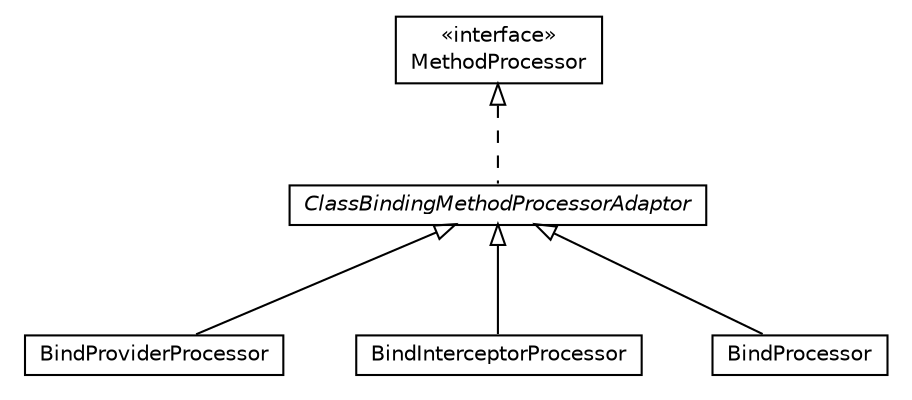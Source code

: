 #!/usr/local/bin/dot
#
# Class diagram 
# Generated by UMLGraph version 5.1 (http://www.umlgraph.org/)
#

digraph G {
	edge [fontname="Helvetica",fontsize=10,labelfontname="Helvetica",labelfontsize=10];
	node [fontname="Helvetica",fontsize=10,shape=plaintext];
	nodesep=0.25;
	ranksep=0.5;
	// org.androidtransfuse.analysis.module.BindProviderProcessor
	c1969 [label=<<table title="org.androidtransfuse.analysis.module.BindProviderProcessor" border="0" cellborder="1" cellspacing="0" cellpadding="2" port="p" href="./BindProviderProcessor.html">
		<tr><td><table border="0" cellspacing="0" cellpadding="1">
<tr><td align="center" balign="center"> BindProviderProcessor </td></tr>
		</table></td></tr>
		</table>>, fontname="Helvetica", fontcolor="black", fontsize=10.0];
	// org.androidtransfuse.analysis.module.MethodProcessor
	c1970 [label=<<table title="org.androidtransfuse.analysis.module.MethodProcessor" border="0" cellborder="1" cellspacing="0" cellpadding="2" port="p" href="./MethodProcessor.html">
		<tr><td><table border="0" cellspacing="0" cellpadding="1">
<tr><td align="center" balign="center"> &#171;interface&#187; </td></tr>
<tr><td align="center" balign="center"> MethodProcessor </td></tr>
		</table></td></tr>
		</table>>, fontname="Helvetica", fontcolor="black", fontsize=10.0];
	// org.androidtransfuse.analysis.module.BindInterceptorProcessor
	c1971 [label=<<table title="org.androidtransfuse.analysis.module.BindInterceptorProcessor" border="0" cellborder="1" cellspacing="0" cellpadding="2" port="p" href="./BindInterceptorProcessor.html">
		<tr><td><table border="0" cellspacing="0" cellpadding="1">
<tr><td align="center" balign="center"> BindInterceptorProcessor </td></tr>
		</table></td></tr>
		</table>>, fontname="Helvetica", fontcolor="black", fontsize=10.0];
	// org.androidtransfuse.analysis.module.ClassBindingMethodProcessorAdaptor
	c1972 [label=<<table title="org.androidtransfuse.analysis.module.ClassBindingMethodProcessorAdaptor" border="0" cellborder="1" cellspacing="0" cellpadding="2" port="p" href="./ClassBindingMethodProcessorAdaptor.html">
		<tr><td><table border="0" cellspacing="0" cellpadding="1">
<tr><td align="center" balign="center"><font face="Helvetica-Oblique"> ClassBindingMethodProcessorAdaptor </font></td></tr>
		</table></td></tr>
		</table>>, fontname="Helvetica", fontcolor="black", fontsize=10.0];
	// org.androidtransfuse.analysis.module.BindProcessor
	c1973 [label=<<table title="org.androidtransfuse.analysis.module.BindProcessor" border="0" cellborder="1" cellspacing="0" cellpadding="2" port="p" href="./BindProcessor.html">
		<tr><td><table border="0" cellspacing="0" cellpadding="1">
<tr><td align="center" balign="center"> BindProcessor </td></tr>
		</table></td></tr>
		</table>>, fontname="Helvetica", fontcolor="black", fontsize=10.0];
	//org.androidtransfuse.analysis.module.BindProviderProcessor extends org.androidtransfuse.analysis.module.ClassBindingMethodProcessorAdaptor
	c1972:p -> c1969:p [dir=back,arrowtail=empty];
	//org.androidtransfuse.analysis.module.BindInterceptorProcessor extends org.androidtransfuse.analysis.module.ClassBindingMethodProcessorAdaptor
	c1972:p -> c1971:p [dir=back,arrowtail=empty];
	//org.androidtransfuse.analysis.module.ClassBindingMethodProcessorAdaptor implements org.androidtransfuse.analysis.module.MethodProcessor
	c1970:p -> c1972:p [dir=back,arrowtail=empty,style=dashed];
	//org.androidtransfuse.analysis.module.BindProcessor extends org.androidtransfuse.analysis.module.ClassBindingMethodProcessorAdaptor
	c1972:p -> c1973:p [dir=back,arrowtail=empty];
}

